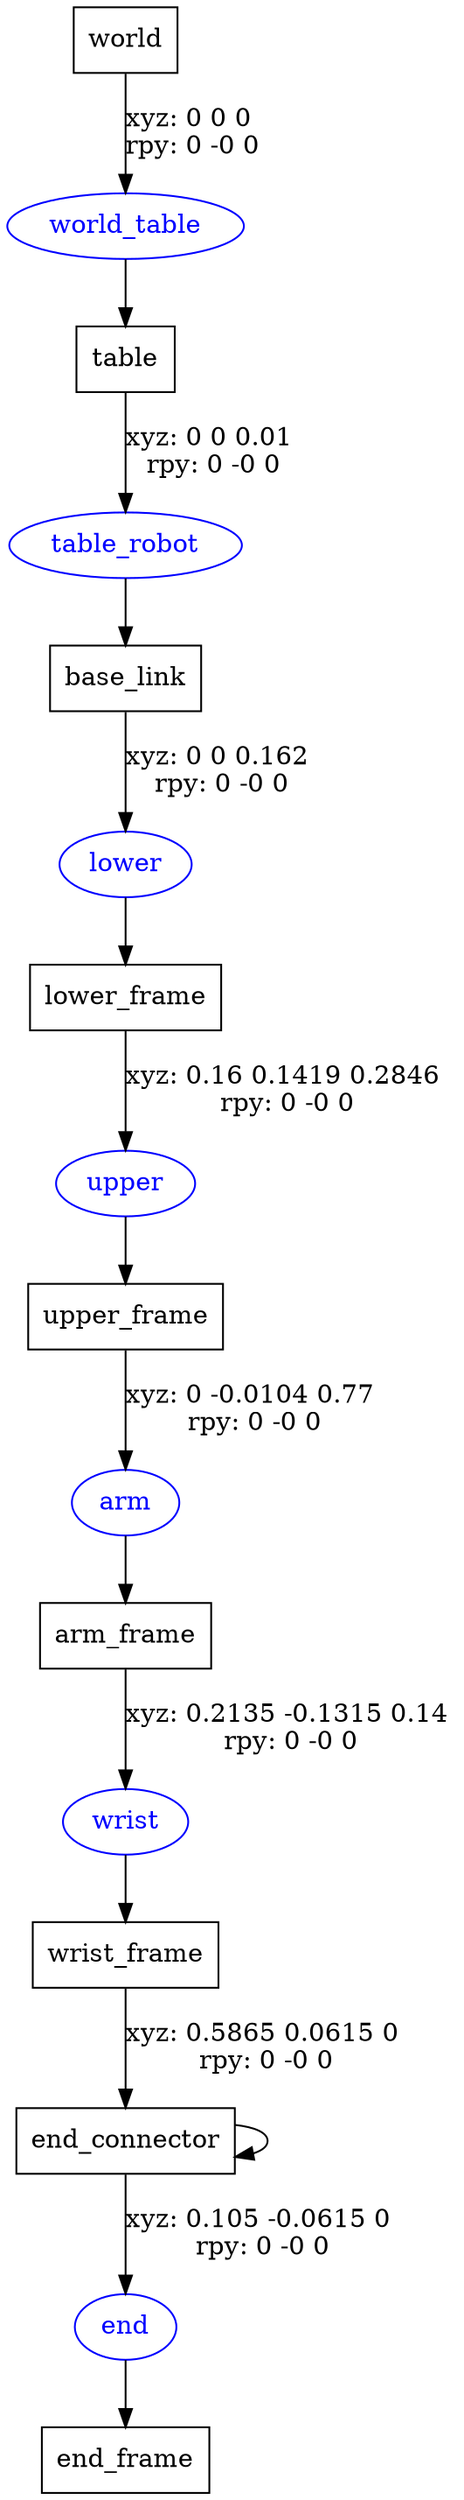 digraph G {
node [shape=box];
"world" [label="world"];
"table" [label="table"];
"base_link" [label="base_link"];
"lower_frame" [label="lower_frame"];
"upper_frame" [label="upper_frame"];
"arm_frame" [label="arm_frame"];
"wrist_frame" [label="wrist_frame"];
"end_connector" [label="end_connector"];
"end_frame" [label="end_frame"];
node [shape=ellipse, color=blue, fontcolor=blue];
"world" -> "world_table" [label="xyz: 0 0 0 \nrpy: 0 -0 0"]
"world_table" -> "table"
"table" -> "table_robot" [label="xyz: 0 0 0.01 \nrpy: 0 -0 0"]
"table_robot" -> "base_link"
"base_link" -> "lower" [label="xyz: 0 0 0.162 \nrpy: 0 -0 0"]
"lower" -> "lower_frame"
"lower_frame" -> "upper" [label="xyz: 0.16 0.1419 0.2846 \nrpy: 0 -0 0"]
"upper" -> "upper_frame"
"upper_frame" -> "arm" [label="xyz: 0 -0.0104 0.77 \nrpy: 0 -0 0"]
"arm" -> "arm_frame"
"arm_frame" -> "wrist" [label="xyz: 0.2135 -0.1315 0.14 \nrpy: 0 -0 0"]
"wrist" -> "wrist_frame"
"wrist_frame" -> "end_connector" [label="xyz: 0.5865 0.0615 0 \nrpy: 0 -0 0"]
"end_connector" -> "end_connector"
"end_connector" -> "end" [label="xyz: 0.105 -0.0615 0 \nrpy: 0 -0 0"]
"end" -> "end_frame"
}
